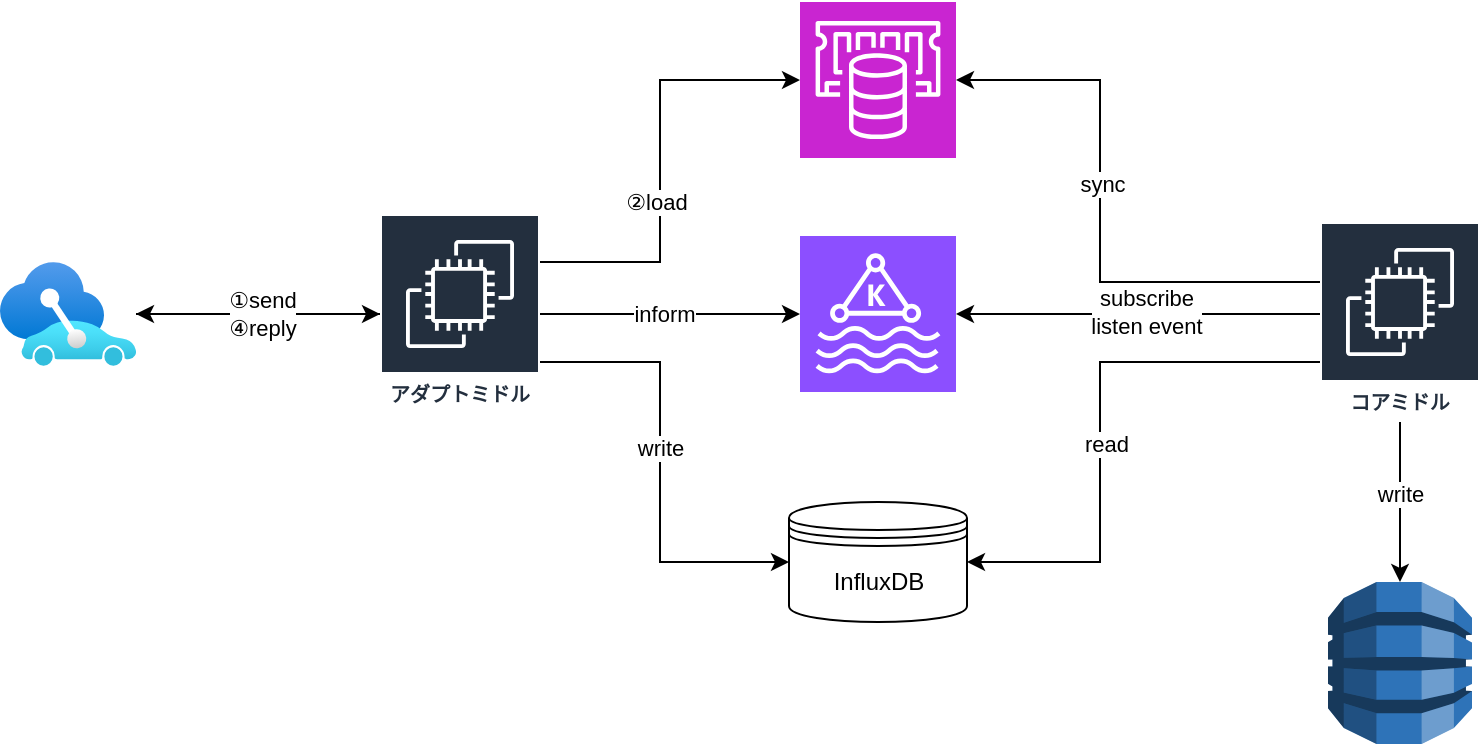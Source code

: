 <mxfile version="24.7.14">
  <diagram name="Page-1" id="kFGG1RIeFPbBGu7H3uM_">
    <mxGraphModel dx="1155" dy="653" grid="1" gridSize="10" guides="1" tooltips="1" connect="1" arrows="1" fold="1" page="1" pageScale="1" pageWidth="827" pageHeight="1169" math="0" shadow="0">
      <root>
        <mxCell id="0" />
        <mxCell id="1" parent="0" />
        <mxCell id="M188PxAf_RQBNVjCVJp2-15" style="edgeStyle=orthogonalEdgeStyle;rounded=0;orthogonalLoop=1;jettySize=auto;html=1;" edge="1" parent="1" source="M188PxAf_RQBNVjCVJp2-3" target="M188PxAf_RQBNVjCVJp2-4">
          <mxGeometry relative="1" as="geometry" />
        </mxCell>
        <mxCell id="M188PxAf_RQBNVjCVJp2-3" value="" style="image;aspect=fixed;html=1;points=[];align=center;fontSize=12;image=img/lib/azure2/other/Connected_Vehicle_Platform.svg;" vertex="1" parent="1">
          <mxGeometry x="30" y="220" width="68" height="52" as="geometry" />
        </mxCell>
        <mxCell id="M188PxAf_RQBNVjCVJp2-10" style="edgeStyle=orthogonalEdgeStyle;rounded=0;orthogonalLoop=1;jettySize=auto;html=1;entryX=0;entryY=0.5;entryDx=0;entryDy=0;" edge="1" parent="1" source="M188PxAf_RQBNVjCVJp2-4" target="M188PxAf_RQBNVjCVJp2-9">
          <mxGeometry relative="1" as="geometry">
            <Array as="points">
              <mxPoint x="360" y="270" />
              <mxPoint x="360" y="370" />
            </Array>
          </mxGeometry>
        </mxCell>
        <mxCell id="M188PxAf_RQBNVjCVJp2-19" value="write" style="edgeLabel;html=1;align=center;verticalAlign=middle;resizable=0;points=[];" vertex="1" connectable="0" parent="M188PxAf_RQBNVjCVJp2-10">
          <mxGeometry x="0.009" relative="1" as="geometry">
            <mxPoint y="-11" as="offset" />
          </mxGeometry>
        </mxCell>
        <mxCell id="M188PxAf_RQBNVjCVJp2-4" value="アダプトミドル" style="sketch=0;outlineConnect=0;fontColor=#232F3E;gradientColor=none;strokeColor=#ffffff;fillColor=#232F3E;dashed=0;verticalLabelPosition=middle;verticalAlign=bottom;align=center;html=1;whiteSpace=wrap;fontSize=10;fontStyle=1;spacing=3;shape=mxgraph.aws4.productIcon;prIcon=mxgraph.aws4.ec2;" vertex="1" parent="1">
          <mxGeometry x="220" y="196" width="80" height="100" as="geometry" />
        </mxCell>
        <mxCell id="M188PxAf_RQBNVjCVJp2-11" style="edgeStyle=orthogonalEdgeStyle;rounded=0;orthogonalLoop=1;jettySize=auto;html=1;entryX=1;entryY=0.5;entryDx=0;entryDy=0;" edge="1" parent="1" source="M188PxAf_RQBNVjCVJp2-5" target="M188PxAf_RQBNVjCVJp2-9">
          <mxGeometry relative="1" as="geometry">
            <Array as="points">
              <mxPoint x="580" y="270" />
              <mxPoint x="580" y="370" />
            </Array>
          </mxGeometry>
        </mxCell>
        <mxCell id="M188PxAf_RQBNVjCVJp2-20" value="read" style="edgeLabel;html=1;align=center;verticalAlign=middle;resizable=0;points=[];" vertex="1" connectable="0" parent="M188PxAf_RQBNVjCVJp2-11">
          <mxGeometry x="0.09" y="3" relative="1" as="geometry">
            <mxPoint as="offset" />
          </mxGeometry>
        </mxCell>
        <mxCell id="M188PxAf_RQBNVjCVJp2-5" value="コアミドル" style="sketch=0;outlineConnect=0;fontColor=#232F3E;gradientColor=none;strokeColor=#ffffff;fillColor=#232F3E;dashed=0;verticalLabelPosition=middle;verticalAlign=bottom;align=center;html=1;whiteSpace=wrap;fontSize=10;fontStyle=1;spacing=3;shape=mxgraph.aws4.productIcon;prIcon=mxgraph.aws4.ec2;" vertex="1" parent="1">
          <mxGeometry x="690" y="200" width="80" height="100" as="geometry" />
        </mxCell>
        <mxCell id="M188PxAf_RQBNVjCVJp2-9" value="InfluxDB" style="shape=datastore;whiteSpace=wrap;html=1;" vertex="1" parent="1">
          <mxGeometry x="424.5" y="340" width="89" height="60" as="geometry" />
        </mxCell>
        <mxCell id="M188PxAf_RQBNVjCVJp2-12" value="" style="sketch=0;points=[[0,0,0],[0.25,0,0],[0.5,0,0],[0.75,0,0],[1,0,0],[0,1,0],[0.25,1,0],[0.5,1,0],[0.75,1,0],[1,1,0],[0,0.25,0],[0,0.5,0],[0,0.75,0],[1,0.25,0],[1,0.5,0],[1,0.75,0]];outlineConnect=0;fontColor=#232F3E;fillColor=#8C4FFF;strokeColor=#ffffff;dashed=0;verticalLabelPosition=bottom;verticalAlign=top;align=center;html=1;fontSize=12;fontStyle=0;aspect=fixed;shape=mxgraph.aws4.resourceIcon;resIcon=mxgraph.aws4.managed_streaming_for_kafka;" vertex="1" parent="1">
          <mxGeometry x="430" y="207" width="78" height="78" as="geometry" />
        </mxCell>
        <mxCell id="M188PxAf_RQBNVjCVJp2-13" value="" style="edgeStyle=orthogonalEdgeStyle;rounded=0;orthogonalLoop=1;jettySize=auto;html=1;entryX=0;entryY=0.5;entryDx=0;entryDy=0;entryPerimeter=0;" edge="1" parent="1" source="M188PxAf_RQBNVjCVJp2-4" target="M188PxAf_RQBNVjCVJp2-12">
          <mxGeometry relative="1" as="geometry">
            <Array as="points">
              <mxPoint x="421" y="246" />
            </Array>
          </mxGeometry>
        </mxCell>
        <mxCell id="M188PxAf_RQBNVjCVJp2-35" value="inform" style="edgeLabel;html=1;align=center;verticalAlign=middle;resizable=0;points=[];" vertex="1" connectable="0" parent="M188PxAf_RQBNVjCVJp2-13">
          <mxGeometry x="-0.051" relative="1" as="geometry">
            <mxPoint as="offset" />
          </mxGeometry>
        </mxCell>
        <mxCell id="M188PxAf_RQBNVjCVJp2-14" style="edgeStyle=orthogonalEdgeStyle;rounded=0;orthogonalLoop=1;jettySize=auto;html=1;entryX=1;entryY=0.5;entryDx=0;entryDy=0;entryPerimeter=0;" edge="1" parent="1" source="M188PxAf_RQBNVjCVJp2-5" target="M188PxAf_RQBNVjCVJp2-12">
          <mxGeometry relative="1" as="geometry">
            <Array as="points">
              <mxPoint x="620" y="246" />
              <mxPoint x="620" y="246" />
            </Array>
          </mxGeometry>
        </mxCell>
        <mxCell id="M188PxAf_RQBNVjCVJp2-34" value="subscribe&lt;div&gt;listen event&lt;/div&gt;" style="edgeLabel;html=1;align=center;verticalAlign=middle;resizable=0;points=[];" vertex="1" connectable="0" parent="M188PxAf_RQBNVjCVJp2-14">
          <mxGeometry x="-0.038" y="-2" relative="1" as="geometry">
            <mxPoint y="1" as="offset" />
          </mxGeometry>
        </mxCell>
        <mxCell id="M188PxAf_RQBNVjCVJp2-16" style="edgeStyle=orthogonalEdgeStyle;rounded=0;orthogonalLoop=1;jettySize=auto;html=1;" edge="1" parent="1" source="M188PxAf_RQBNVjCVJp2-4" target="M188PxAf_RQBNVjCVJp2-3">
          <mxGeometry relative="1" as="geometry">
            <mxPoint x="70" y="300" as="targetPoint" />
          </mxGeometry>
        </mxCell>
        <mxCell id="M188PxAf_RQBNVjCVJp2-17" value="①send&lt;div&gt;④reply&lt;/div&gt;" style="edgeLabel;html=1;align=center;verticalAlign=middle;resizable=0;points=[];" vertex="1" connectable="0" parent="M188PxAf_RQBNVjCVJp2-16">
          <mxGeometry x="-0.033" relative="1" as="geometry">
            <mxPoint as="offset" />
          </mxGeometry>
        </mxCell>
        <mxCell id="M188PxAf_RQBNVjCVJp2-21" value="" style="outlineConnect=0;dashed=0;verticalLabelPosition=bottom;verticalAlign=top;align=center;html=1;shape=mxgraph.aws3.dynamo_db;fillColor=#2E73B8;gradientColor=none;" vertex="1" parent="1">
          <mxGeometry x="694" y="380" width="72" height="81" as="geometry" />
        </mxCell>
        <mxCell id="M188PxAf_RQBNVjCVJp2-22" style="edgeStyle=orthogonalEdgeStyle;rounded=0;orthogonalLoop=1;jettySize=auto;html=1;entryX=0.5;entryY=0;entryDx=0;entryDy=0;entryPerimeter=0;" edge="1" parent="1" source="M188PxAf_RQBNVjCVJp2-5" target="M188PxAf_RQBNVjCVJp2-21">
          <mxGeometry relative="1" as="geometry" />
        </mxCell>
        <mxCell id="M188PxAf_RQBNVjCVJp2-23" value="write" style="edgeLabel;html=1;align=center;verticalAlign=middle;resizable=0;points=[];" vertex="1" connectable="0" parent="M188PxAf_RQBNVjCVJp2-22">
          <mxGeometry x="-0.096" relative="1" as="geometry">
            <mxPoint as="offset" />
          </mxGeometry>
        </mxCell>
        <mxCell id="M188PxAf_RQBNVjCVJp2-24" value="" style="sketch=0;points=[[0,0,0],[0.25,0,0],[0.5,0,0],[0.75,0,0],[1,0,0],[0,1,0],[0.25,1,0],[0.5,1,0],[0.75,1,0],[1,1,0],[0,0.25,0],[0,0.5,0],[0,0.75,0],[1,0.25,0],[1,0.5,0],[1,0.75,0]];outlineConnect=0;fontColor=#232F3E;fillColor=#C925D1;strokeColor=#ffffff;dashed=0;verticalLabelPosition=bottom;verticalAlign=top;align=center;html=1;fontSize=12;fontStyle=0;aspect=fixed;shape=mxgraph.aws4.resourceIcon;resIcon=mxgraph.aws4.elasticache;" vertex="1" parent="1">
          <mxGeometry x="430" y="90" width="78" height="78" as="geometry" />
        </mxCell>
        <mxCell id="M188PxAf_RQBNVjCVJp2-27" style="edgeStyle=orthogonalEdgeStyle;rounded=0;orthogonalLoop=1;jettySize=auto;html=1;entryX=1;entryY=0.5;entryDx=0;entryDy=0;entryPerimeter=0;" edge="1" parent="1" source="M188PxAf_RQBNVjCVJp2-5" target="M188PxAf_RQBNVjCVJp2-24">
          <mxGeometry relative="1" as="geometry">
            <mxPoint x="670" y="190" as="sourcePoint" />
            <Array as="points">
              <mxPoint x="580" y="230" />
              <mxPoint x="580" y="129" />
            </Array>
          </mxGeometry>
        </mxCell>
        <mxCell id="M188PxAf_RQBNVjCVJp2-33" value="sync" style="edgeLabel;html=1;align=center;verticalAlign=middle;resizable=0;points=[];" vertex="1" connectable="0" parent="M188PxAf_RQBNVjCVJp2-27">
          <mxGeometry x="0.128" y="-1" relative="1" as="geometry">
            <mxPoint as="offset" />
          </mxGeometry>
        </mxCell>
        <mxCell id="M188PxAf_RQBNVjCVJp2-28" style="edgeStyle=orthogonalEdgeStyle;rounded=0;orthogonalLoop=1;jettySize=auto;html=1;entryX=0;entryY=0.5;entryDx=0;entryDy=0;entryPerimeter=0;" edge="1" parent="1" source="M188PxAf_RQBNVjCVJp2-4" target="M188PxAf_RQBNVjCVJp2-24">
          <mxGeometry relative="1" as="geometry">
            <Array as="points">
              <mxPoint x="360" y="220" />
              <mxPoint x="360" y="129" />
            </Array>
          </mxGeometry>
        </mxCell>
        <mxCell id="M188PxAf_RQBNVjCVJp2-30" value="②load" style="edgeLabel;html=1;align=center;verticalAlign=middle;resizable=0;points=[];" vertex="1" connectable="0" parent="M188PxAf_RQBNVjCVJp2-28">
          <mxGeometry x="-0.181" y="2" relative="1" as="geometry">
            <mxPoint as="offset" />
          </mxGeometry>
        </mxCell>
      </root>
    </mxGraphModel>
  </diagram>
</mxfile>
